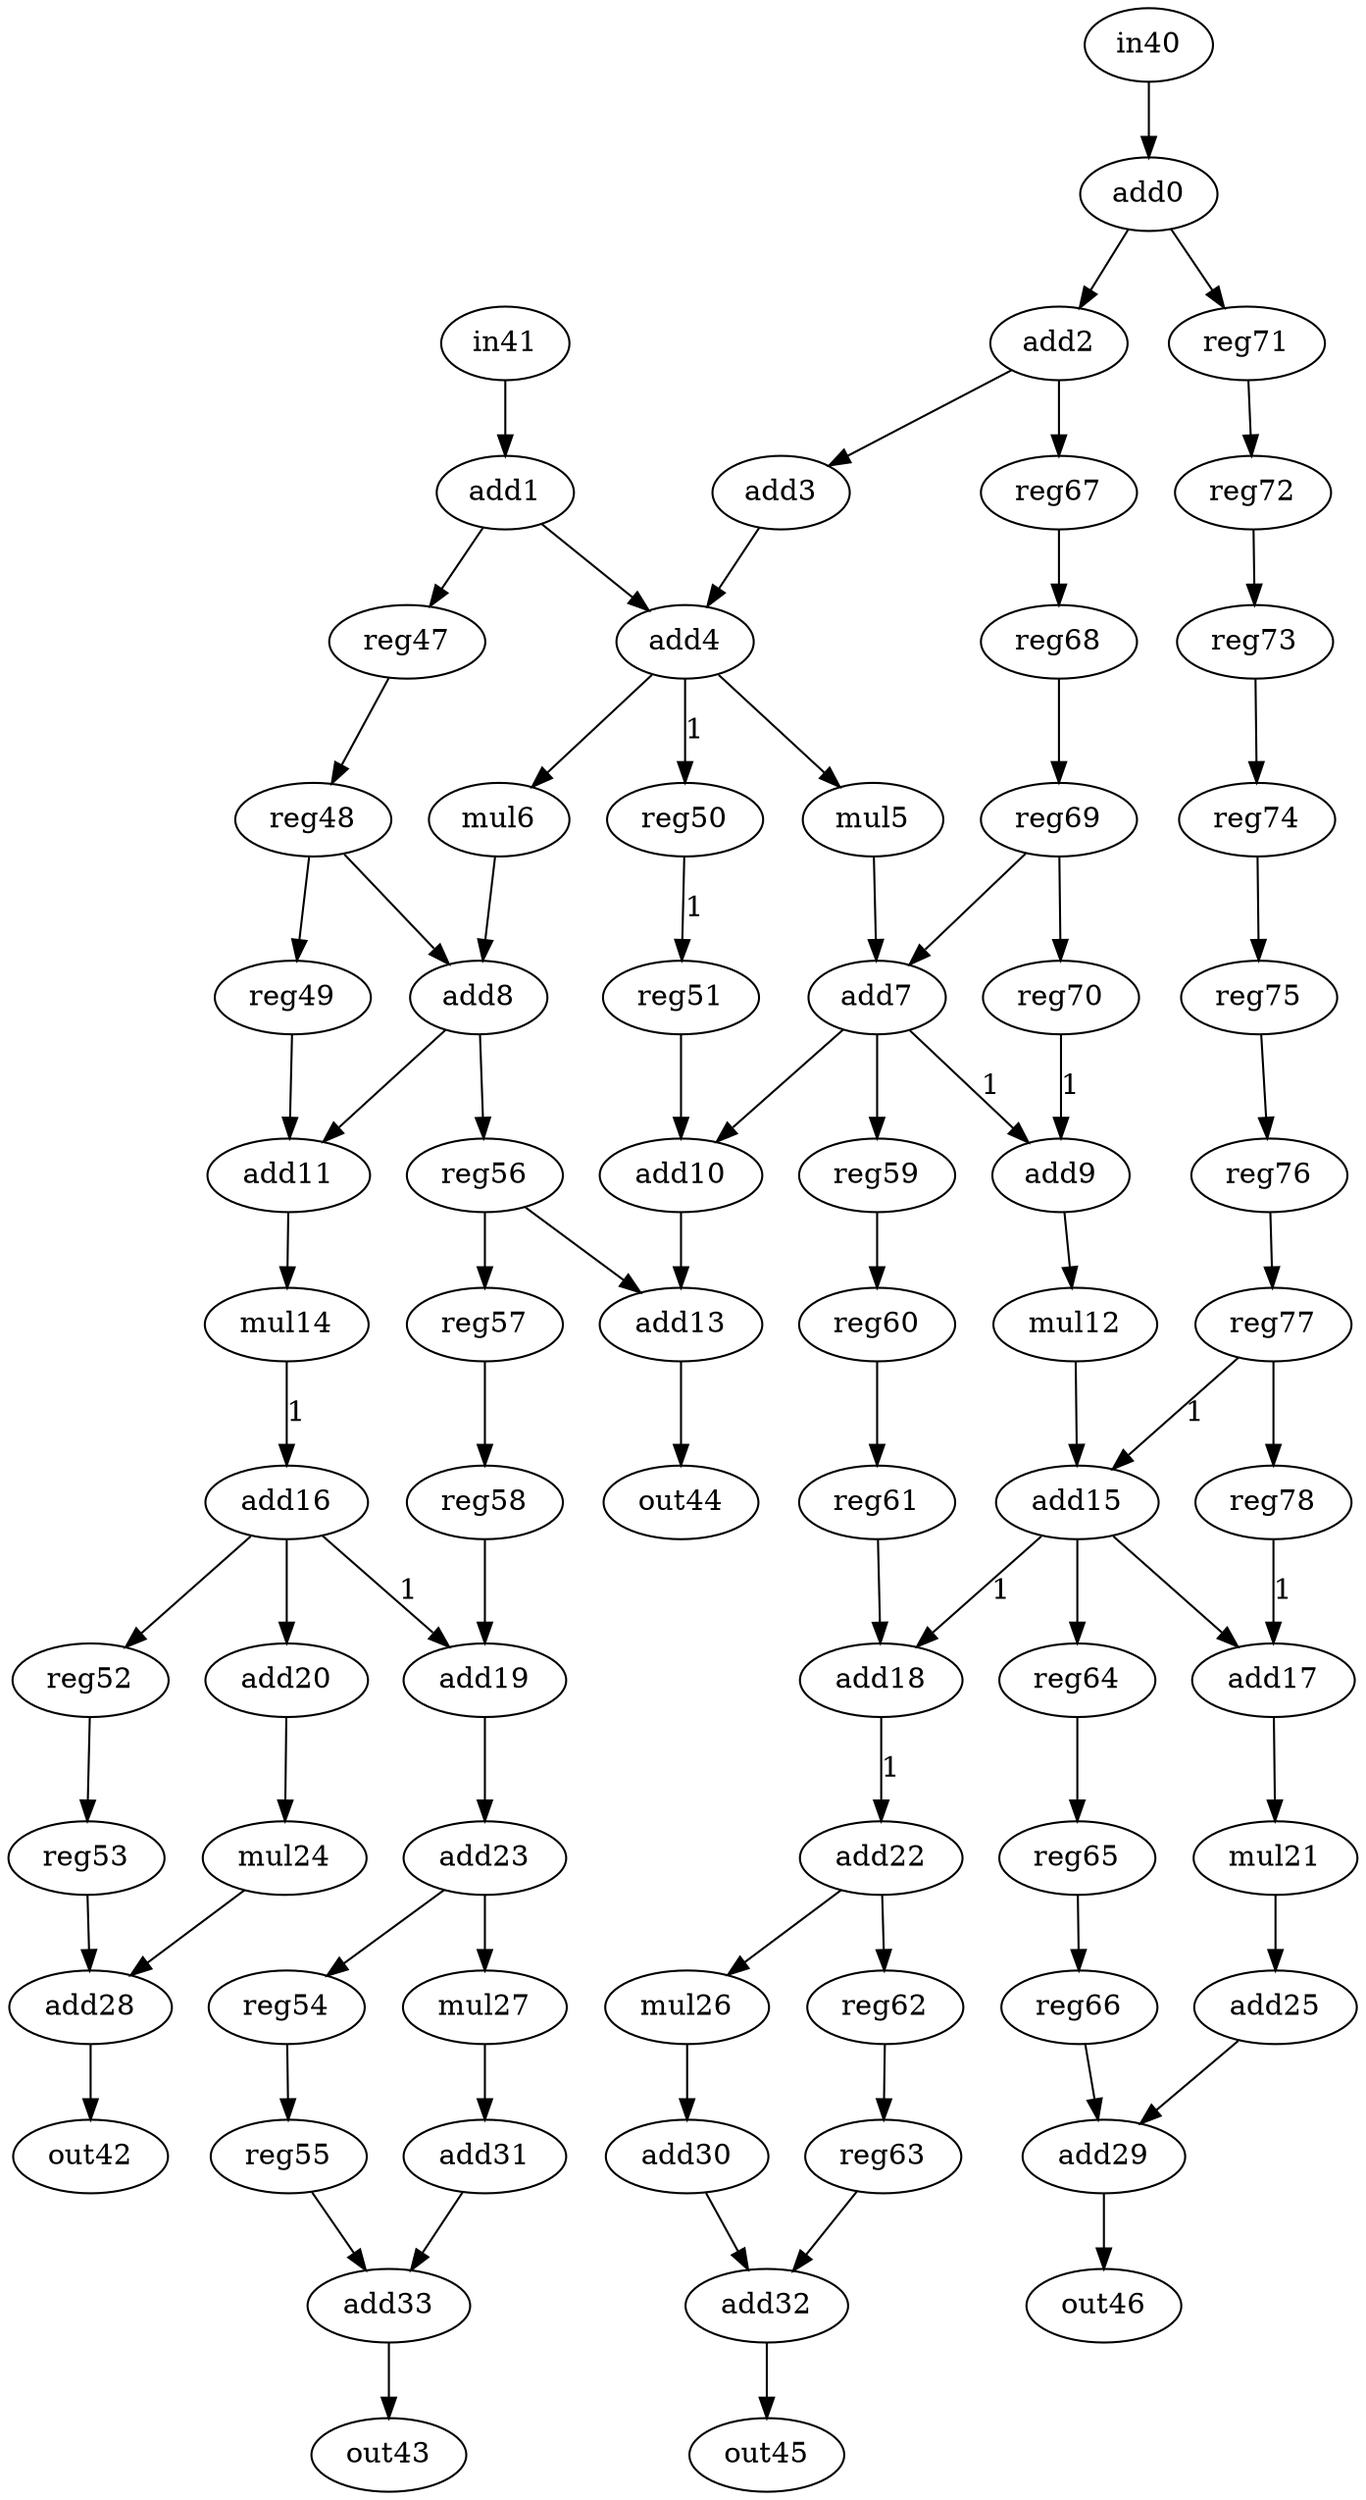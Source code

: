 strict digraph "ewf" {
0 [alap=1, asap=1, label=add0, op=addi, value=2];
1 [alap=3, asap=1, label=add1, op=addi, value=2];
2 [alap=2, asap=2, label=add2, op=addi, value=2];
3 [alap=3, asap=3, label=add3, op=addi, value=2];
4 [alap=4, asap=4, label=add4, op=add];
5 [alap=5, asap=5, label=mul5, op=muli, value=2];
6 [alap=5, asap=5, label=mul6, op=muli, value=2];
7 [alap=6, asap=6, label=add7, op=add];
8 [alap=6, asap=6, label=add8, op=add];
9 [alap=7, asap=7, label=add9, op=add];
10 [alap=7, asap=7, label=add10, op=add];
11 [alap=7, asap=7, label=add11, op=add];
12 [alap=8, asap=8, label=mul12, op=muli, value=2];
13 [alap=8, asap=8, label=add13, op=add];
14 [alap=8, asap=8, label=mul14, op=muli, value=2];
15 [alap=9, asap=9, label=add15, op=add];
16 [alap=9, asap=9, label=add16, op=addi, value=2];
17 [alap=10, asap=10, label=add17, op=add];
18 [alap=10, asap=10, label=add18, op=add];
19 [alap=10, asap=10, label=add19, op=add];
20 [alap=10, asap=10, label=add20, op=addi, value=2];
21 [alap=11, asap=11, label=mul21, op=muli, value=2];
22 [alap=11, asap=11, label=add22, op=addi, value=2];
23 [alap=11, asap=11, label=add23, op=addi, value=2];
24 [alap=11, asap=11, label=mul24, op=muli, value=2];
25 [alap=12, asap=12, label=add25, op=addi, value=2];
26 [alap=12, asap=12, label=mul26, op=muli, value=2];
27 [alap=12, asap=12, label=mul27, op=muli, value=2];
28 [alap=12, asap=12, label=add28, op=add];
29 [alap=13, asap=13, label=add29, op=add];
30 [alap=13, asap=13, label=add30, op=addi, value=2];
31 [alap=13, asap=13, label=add31, op=addi, value=2];
32 [alap=14, asap=14, label=add32, op=add];
33 [alap=14, asap=14, label=add33, op=add];
40 [alap=0, asap=0, label=in40, op=in];
41 [alap=2, asap=0, label=in41, op=in];
42 [alap=13, asap=13, label=out42, op=out];
43 [alap=15, asap=15, label=out43, op=out];
44 [alap=9, asap=9, label=out44, op=out];
45 [alap=15, asap=15, label=out45, op=out];
46 [alap=14, asap=14, label=out46, op=out];
47 [alap=4, asap=2, label=reg47, op=reg];
48 [alap=5, asap=3, label=reg48, op=reg];
49 [alap=6, asap=4, label=reg49, op=reg];
50 [alap=5, asap=5, label=reg50, op=reg];
51 [alap=6, asap=6, label=reg51, op=reg];
52 [alap=10, asap=10, label=reg52, op=reg];
53 [alap=11, asap=11, label=reg53, op=reg];
54 [alap=12, asap=12, label=reg54, op=reg];
55 [alap=13, asap=13, label=reg55, op=reg];
56 [alap=7, asap=7, label=reg56, op=reg];
57 [alap=8, asap=8, label=reg57, op=reg];
58 [alap=9, asap=9, label=reg58, op=reg];
59 [alap=7, asap=7, label=reg59, op=reg];
60 [alap=8, asap=8, label=reg60, op=reg];
61 [alap=9, asap=9, label=reg61, op=reg];
62 [alap=12, asap=12, label=reg62, op=reg];
63 [alap=13, asap=13, label=reg63, op=reg];
64 [alap=10, asap=10, label=reg64, op=reg];
65 [alap=11, asap=11, label=reg65, op=reg];
66 [alap=12, asap=12, label=reg66, op=reg];
67 [alap=3, asap=3, label=reg67, op=reg];
68 [alap=4, asap=4, label=reg68, op=reg];
69 [alap=5, asap=5, label=reg69, op=reg];
70 [alap=6, asap=6, label=reg70, op=reg];
71 [alap=2, asap=2, label=reg71, op=reg];
72 [alap=3, asap=3, label=reg72, op=reg];
73 [alap=4, asap=4, label=reg73, op=reg];
74 [alap=5, asap=5, label=reg74, op=reg];
75 [alap=6, asap=6, label=reg75, op=reg];
76 [alap=7, asap=7, label=reg76, op=reg];
77 [alap=8, asap=8, label=reg77, op=reg];
78 [alap=9, asap=9, label=reg78, op=reg];
0 -> 2  [port=0, w=0];
0 -> 71  [port=0, w=0];
1 -> 4  [port=0, w=0];
1 -> 47  [port=0, w=0];
2 -> 3  [port=0, w=0];
2 -> 67  [port=0, w=0];
3 -> 4  [port=1, w=0];
4 -> 5  [port=0, w=0];
4 -> 6  [port=0, w=0];
4 -> 50  [label=1, port=0, w=1];
5 -> 7  [port=0, w=0];
6 -> 8  [port=0, w=0];
7 -> 9  [label=1, port=0, w=1];
7 -> 10  [port=0, w=0];
7 -> 59  [port=0, w=0];
8 -> 11  [port=0, w=0];
8 -> 56  [port=0, w=0];
9 -> 12  [port=0, w=0];
10 -> 13  [port=0, w=0];
11 -> 14  [port=0, w=0];
12 -> 15  [port=0, w=0];
13 -> 44  [port=0, w=0];
14 -> 16  [label=1, port=0, w=1];
15 -> 17  [port=0, w=0];
15 -> 18  [label=1, port=0, w=1];
15 -> 64  [port=0, w=0];
16 -> 19  [label=1, port=0, w=1];
16 -> 20  [port=0, w=0];
16 -> 52  [port=0, w=0];
17 -> 21  [port=0, w=0];
18 -> 22  [label=1, port=0, w=1];
19 -> 23  [port=0, w=0];
20 -> 24  [port=0, w=0];
21 -> 25  [port=0, w=0];
22 -> 26  [port=0, w=0];
22 -> 62  [port=0, w=0];
23 -> 27  [port=0, w=0];
23 -> 54  [port=0, w=0];
24 -> 28  [port=0, w=0];
25 -> 29  [port=0, w=0];
26 -> 30  [port=0, w=0];
27 -> 31  [port=0, w=0];
28 -> 42  [port=0, w=0];
29 -> 46  [port=0, w=0];
30 -> 32  [port=0, w=0];
31 -> 33  [port=0, w=0];
32 -> 45  [port=0, w=0];
33 -> 43  [port=0, w=0];
40 -> 0  [port=0, w=0];
41 -> 1  [port=0, w=0];
47 -> 48  [port=0, w=0];
48 -> 8  [port=1, w=0];
48 -> 49  [port=0, w=0];
49 -> 11  [port=1, w=0];
50 -> 51  [label=1, port=0, w=1];
51 -> 10  [port=1, w=0];
52 -> 53  [port=0, w=0];
53 -> 28  [port=1, w=0];
54 -> 55  [port=0, w=0];
55 -> 33  [port=1, w=0];
56 -> 13  [port=1, w=0];
56 -> 57  [port=0, w=0];
57 -> 58  [port=0, w=0];
58 -> 19  [port=1, w=0];
59 -> 60  [port=0, w=0];
60 -> 61  [port=0, w=0];
61 -> 18  [port=1, w=0];
62 -> 63  [port=0, w=0];
63 -> 32  [port=1, w=0];
64 -> 65  [port=0, w=0];
65 -> 66  [port=0, w=0];
66 -> 29  [port=1, w=0];
67 -> 68  [port=0, w=0];
68 -> 69  [port=0, w=0];
69 -> 7  [port=1, w=0];
69 -> 70  [port=0, w=0];
70 -> 9  [label=1, port=1, w=1];
71 -> 72  [port=0, w=0];
72 -> 73  [port=0, w=0];
73 -> 74  [port=0, w=0];
74 -> 75  [port=0, w=0];
75 -> 76  [port=0, w=0];
76 -> 77  [port=0, w=0];
77 -> 15  [label=1, port=1, w=1];
77 -> 78  [port=0, w=0];
78 -> 17  [label=1, port=1, w=1];
}
